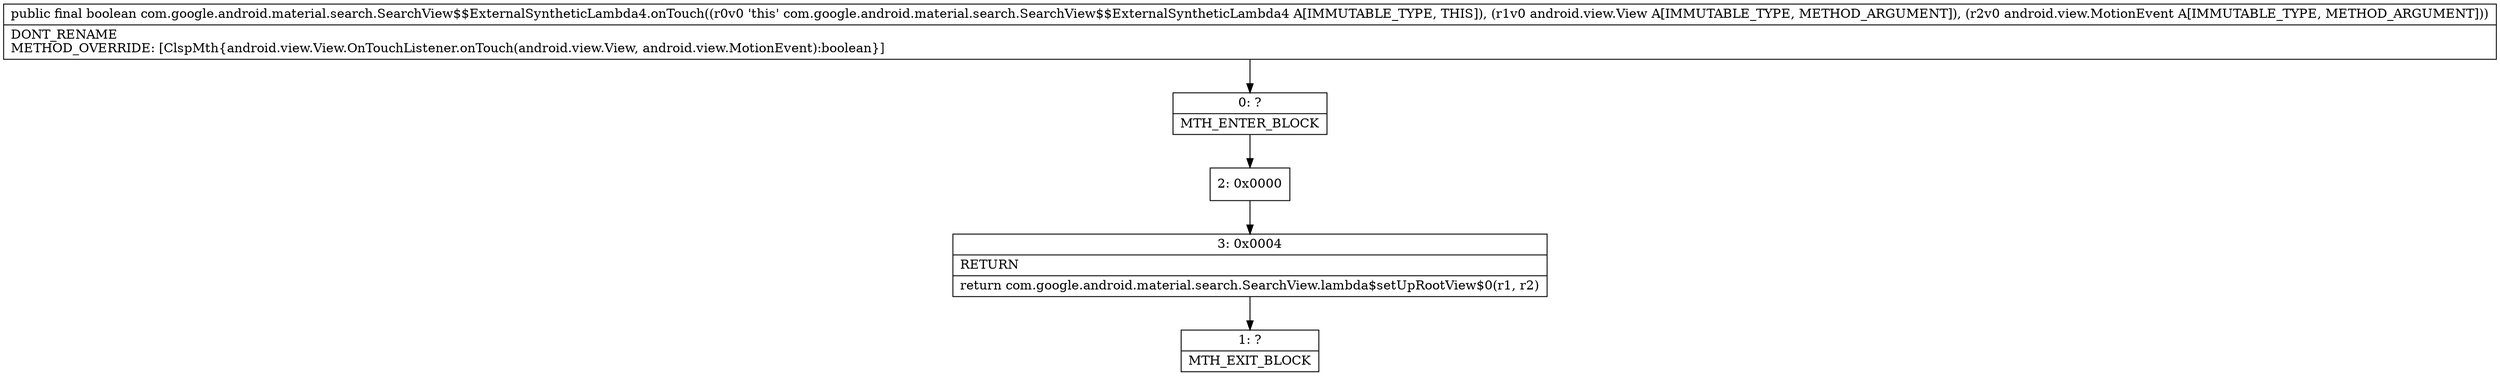 digraph "CFG forcom.google.android.material.search.SearchView$$ExternalSyntheticLambda4.onTouch(Landroid\/view\/View;Landroid\/view\/MotionEvent;)Z" {
Node_0 [shape=record,label="{0\:\ ?|MTH_ENTER_BLOCK\l}"];
Node_2 [shape=record,label="{2\:\ 0x0000}"];
Node_3 [shape=record,label="{3\:\ 0x0004|RETURN\l|return com.google.android.material.search.SearchView.lambda$setUpRootView$0(r1, r2)\l}"];
Node_1 [shape=record,label="{1\:\ ?|MTH_EXIT_BLOCK\l}"];
MethodNode[shape=record,label="{public final boolean com.google.android.material.search.SearchView$$ExternalSyntheticLambda4.onTouch((r0v0 'this' com.google.android.material.search.SearchView$$ExternalSyntheticLambda4 A[IMMUTABLE_TYPE, THIS]), (r1v0 android.view.View A[IMMUTABLE_TYPE, METHOD_ARGUMENT]), (r2v0 android.view.MotionEvent A[IMMUTABLE_TYPE, METHOD_ARGUMENT]))  | DONT_RENAME\lMETHOD_OVERRIDE: [ClspMth\{android.view.View.OnTouchListener.onTouch(android.view.View, android.view.MotionEvent):boolean\}]\l}"];
MethodNode -> Node_0;Node_0 -> Node_2;
Node_2 -> Node_3;
Node_3 -> Node_1;
}


